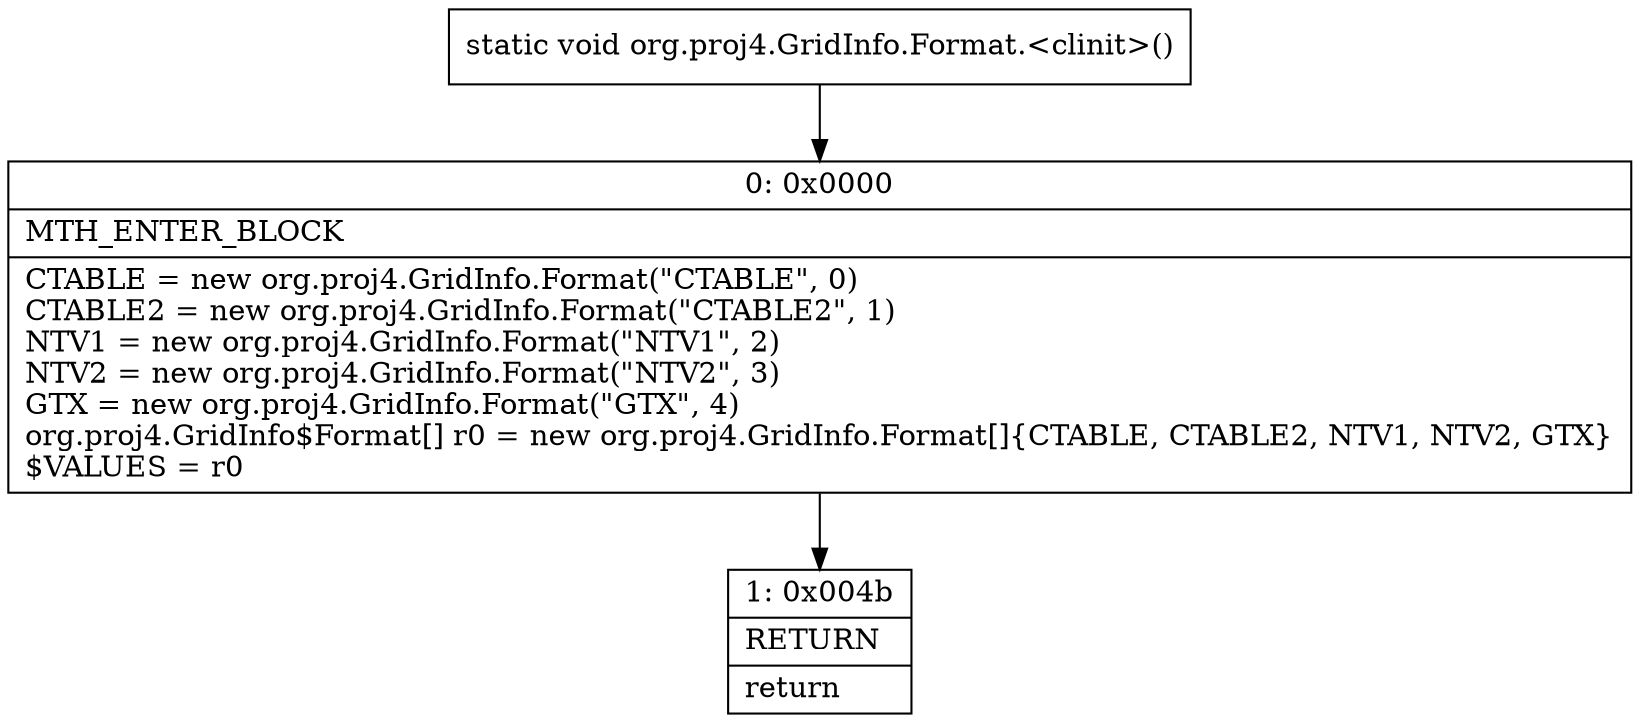 digraph "CFG fororg.proj4.GridInfo.Format.\<clinit\>()V" {
Node_0 [shape=record,label="{0\:\ 0x0000|MTH_ENTER_BLOCK\l|CTABLE = new org.proj4.GridInfo.Format(\"CTABLE\", 0)\lCTABLE2 = new org.proj4.GridInfo.Format(\"CTABLE2\", 1)\lNTV1 = new org.proj4.GridInfo.Format(\"NTV1\", 2)\lNTV2 = new org.proj4.GridInfo.Format(\"NTV2\", 3)\lGTX = new org.proj4.GridInfo.Format(\"GTX\", 4)\lorg.proj4.GridInfo$Format[] r0 = new org.proj4.GridInfo.Format[]\{CTABLE, CTABLE2, NTV1, NTV2, GTX\}\l$VALUES = r0\l}"];
Node_1 [shape=record,label="{1\:\ 0x004b|RETURN\l|return\l}"];
MethodNode[shape=record,label="{static void org.proj4.GridInfo.Format.\<clinit\>() }"];
MethodNode -> Node_0;
Node_0 -> Node_1;
}

